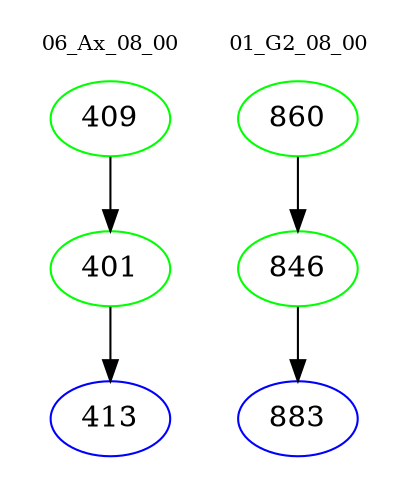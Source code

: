 digraph{
subgraph cluster_0 {
color = white
label = "06_Ax_08_00";
fontsize=10;
T0_409 [label="409", color="green"]
T0_409 -> T0_401 [color="black"]
T0_401 [label="401", color="green"]
T0_401 -> T0_413 [color="black"]
T0_413 [label="413", color="blue"]
}
subgraph cluster_1 {
color = white
label = "01_G2_08_00";
fontsize=10;
T1_860 [label="860", color="green"]
T1_860 -> T1_846 [color="black"]
T1_846 [label="846", color="green"]
T1_846 -> T1_883 [color="black"]
T1_883 [label="883", color="blue"]
}
}

